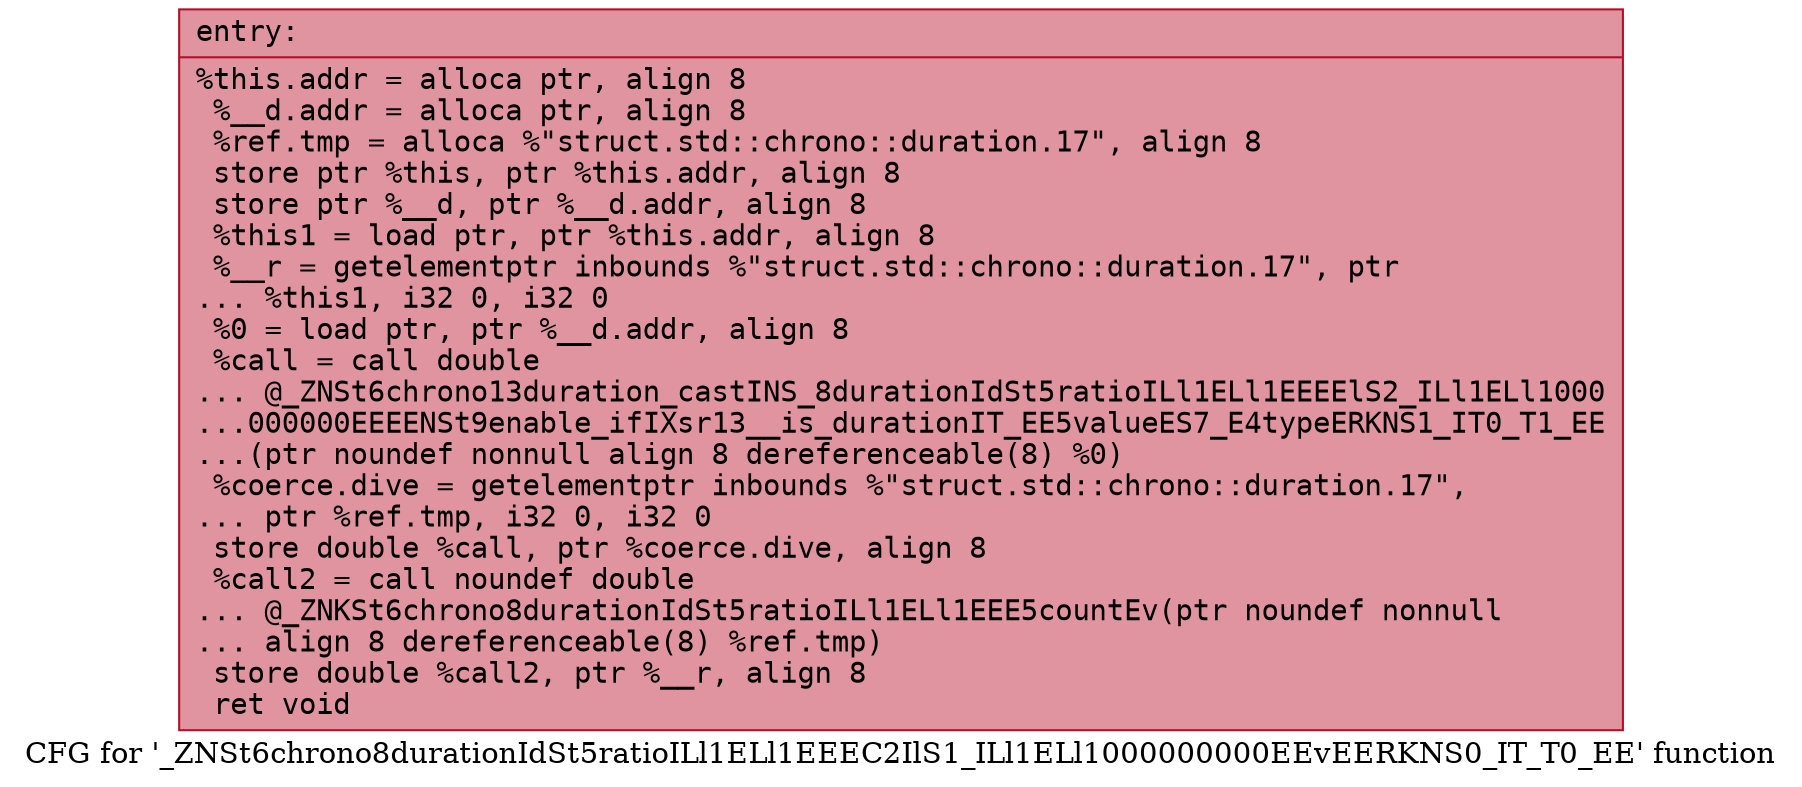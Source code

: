 digraph "CFG for '_ZNSt6chrono8durationIdSt5ratioILl1ELl1EEEC2IlS1_ILl1ELl1000000000EEvEERKNS0_IT_T0_EE' function" {
	label="CFG for '_ZNSt6chrono8durationIdSt5ratioILl1ELl1EEEC2IlS1_ILl1ELl1000000000EEvEERKNS0_IT_T0_EE' function";

	Node0x5651cd7847c0 [shape=record,color="#b70d28ff", style=filled, fillcolor="#b70d2870" fontname="Courier",label="{entry:\l|  %this.addr = alloca ptr, align 8\l  %__d.addr = alloca ptr, align 8\l  %ref.tmp = alloca %\"struct.std::chrono::duration.17\", align 8\l  store ptr %this, ptr %this.addr, align 8\l  store ptr %__d, ptr %__d.addr, align 8\l  %this1 = load ptr, ptr %this.addr, align 8\l  %__r = getelementptr inbounds %\"struct.std::chrono::duration.17\", ptr\l... %this1, i32 0, i32 0\l  %0 = load ptr, ptr %__d.addr, align 8\l  %call = call double\l... @_ZNSt6chrono13duration_castINS_8durationIdSt5ratioILl1ELl1EEEElS2_ILl1ELl1000\l...000000EEEENSt9enable_ifIXsr13__is_durationIT_EE5valueES7_E4typeERKNS1_IT0_T1_EE\l...(ptr noundef nonnull align 8 dereferenceable(8) %0)\l  %coerce.dive = getelementptr inbounds %\"struct.std::chrono::duration.17\",\l... ptr %ref.tmp, i32 0, i32 0\l  store double %call, ptr %coerce.dive, align 8\l  %call2 = call noundef double\l... @_ZNKSt6chrono8durationIdSt5ratioILl1ELl1EEE5countEv(ptr noundef nonnull\l... align 8 dereferenceable(8) %ref.tmp)\l  store double %call2, ptr %__r, align 8\l  ret void\l}"];
}
